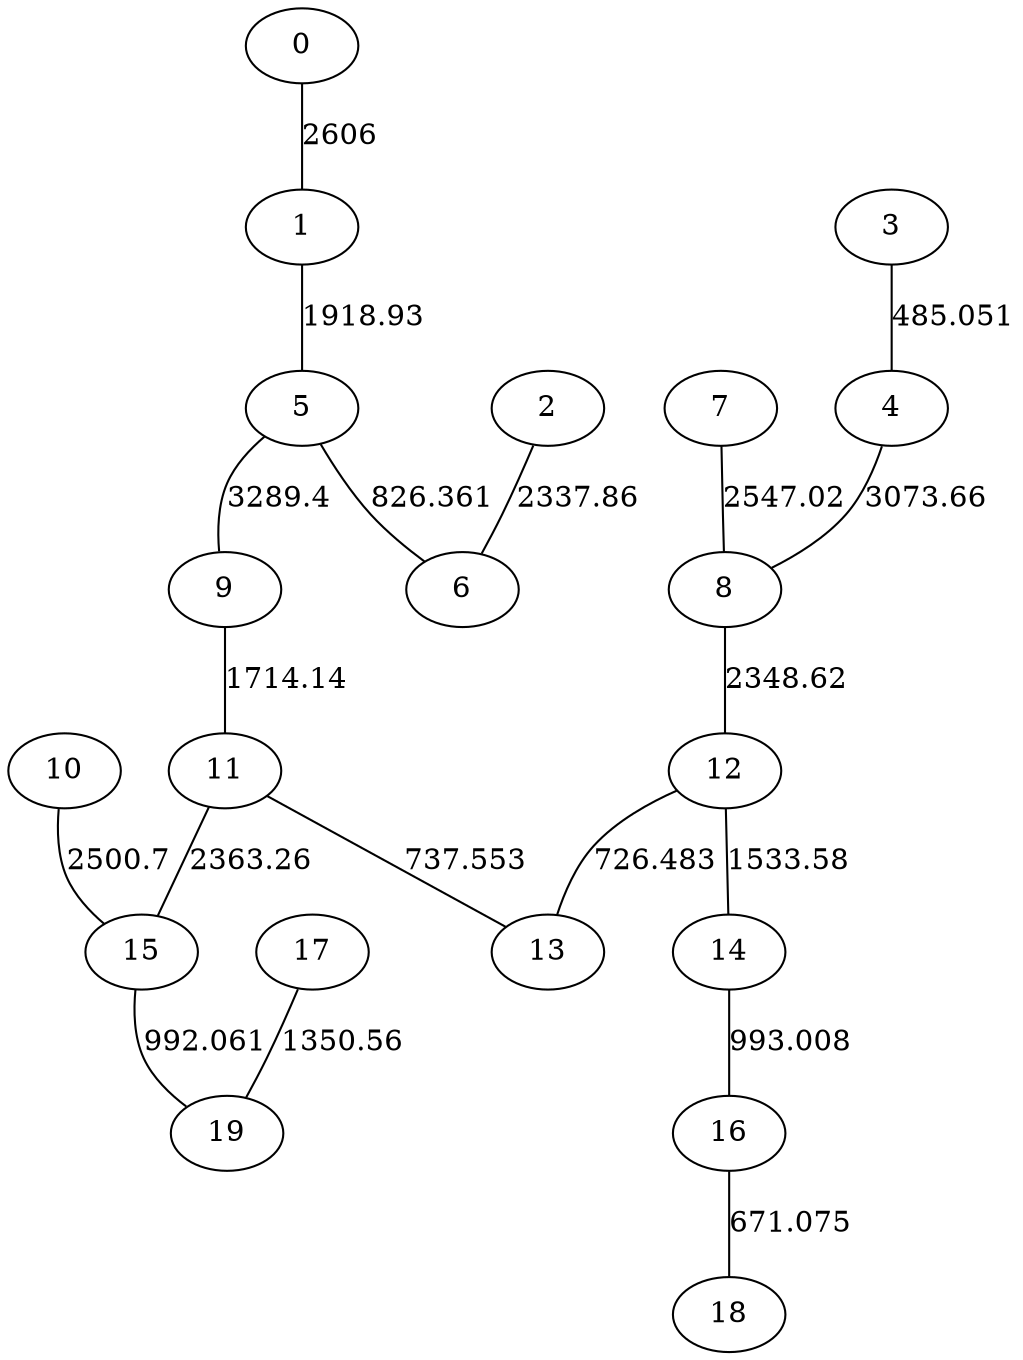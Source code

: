 graph g {
0 [pos="1.31,15.9267!"];
1 [pos="3.69333,24.28!"];
2 [pos="3.88333,33.1333!"];
3 [pos="7.64667,7.84333!"];
4 [pos="9.26333,7.82!"];
5 [pos="9.84,26.05!"];
6 [pos="10.3333,28.76!"];
7 [pos="17.4167,2.6!"];
8 [pos="19.0233,10.9367!"];
9 [pos="19.1533,20.2633!"];
10 [pos="21.87,31.9267!"];
11 [pos="24.8533,20.66!"];
12 [pos="25.0967,15.8767!"];
13 [pos="25.4433,18.2733!"];
14 [pos="27.6533,11.45!"];
15 [pos="28.8867,27.4267!"];
16 [pos="30.2933,9.45333!"];
17 [pos="31.75,31.9433!"];
18 [pos="31.89,7.88667!"];
19 [pos="32.1933,27.4633!"];
0 -- 1 [label="2606"];
1 -- 5 [label="1918.93"];
2 -- 6 [label="2337.86"];
3 -- 4 [label="485.051"];
4 -- 8 [label="3073.66"];
5 -- 6 [label="826.361"];
5 -- 9 [label="3289.4"];
7 -- 8 [label="2547.02"];
8 -- 12 [label="2348.62"];
9 -- 11 [label="1714.14"];
10 -- 15 [label="2500.7"];
11 -- 13 [label="737.553"];
11 -- 15 [label="2363.26"];
12 -- 13 [label="726.483"];
12 -- 14 [label="1533.58"];
14 -- 16 [label="993.008"];
15 -- 19 [label="992.061"];
16 -- 18 [label="671.075"];
17 -- 19 [label="1350.56"];
}
